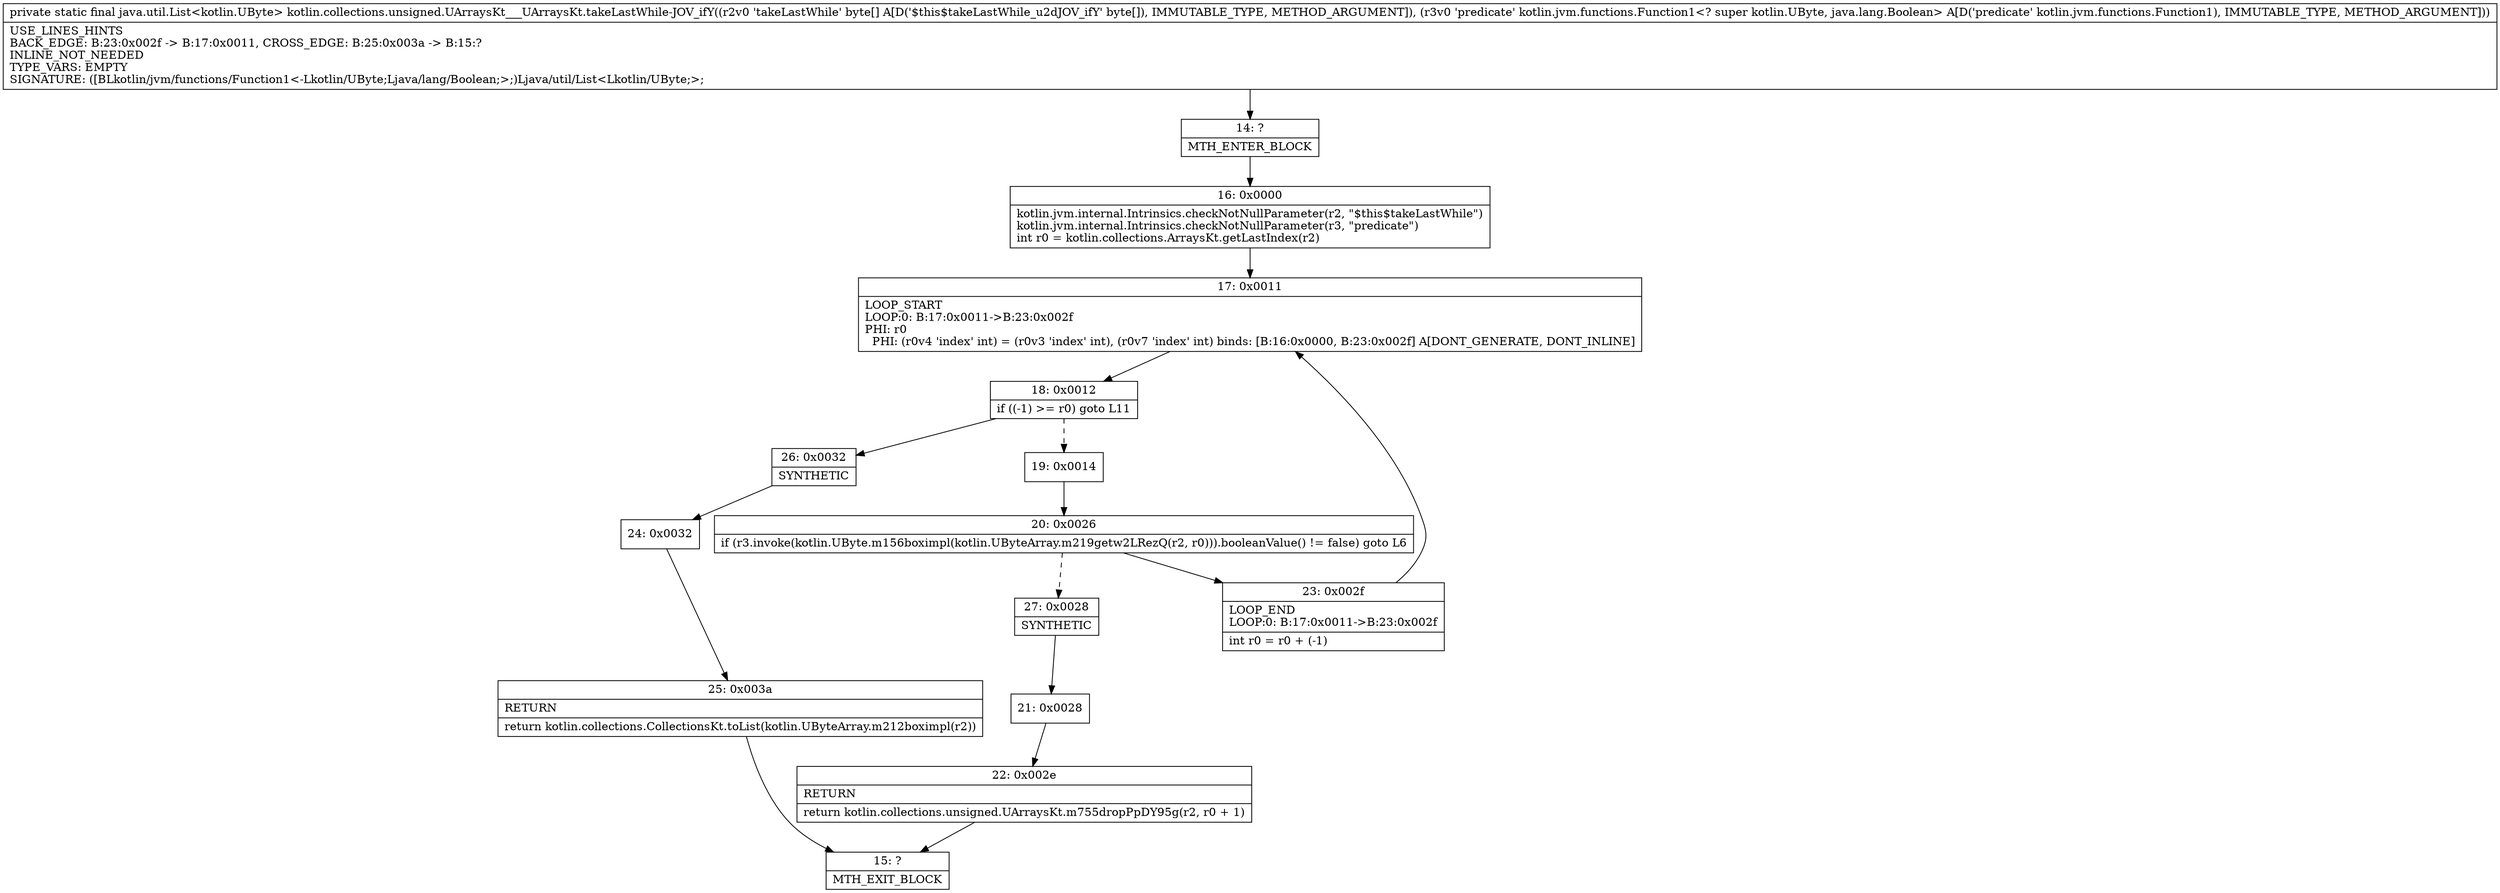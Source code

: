 digraph "CFG forkotlin.collections.unsigned.UArraysKt___UArraysKt.takeLastWhile\-JOV_ifY([BLkotlin\/jvm\/functions\/Function1;)Ljava\/util\/List;" {
Node_14 [shape=record,label="{14\:\ ?|MTH_ENTER_BLOCK\l}"];
Node_16 [shape=record,label="{16\:\ 0x0000|kotlin.jvm.internal.Intrinsics.checkNotNullParameter(r2, \"$this$takeLastWhile\")\lkotlin.jvm.internal.Intrinsics.checkNotNullParameter(r3, \"predicate\")\lint r0 = kotlin.collections.ArraysKt.getLastIndex(r2)\l}"];
Node_17 [shape=record,label="{17\:\ 0x0011|LOOP_START\lLOOP:0: B:17:0x0011\-\>B:23:0x002f\lPHI: r0 \l  PHI: (r0v4 'index' int) = (r0v3 'index' int), (r0v7 'index' int) binds: [B:16:0x0000, B:23:0x002f] A[DONT_GENERATE, DONT_INLINE]\l}"];
Node_18 [shape=record,label="{18\:\ 0x0012|if ((\-1) \>= r0) goto L11\l}"];
Node_19 [shape=record,label="{19\:\ 0x0014}"];
Node_20 [shape=record,label="{20\:\ 0x0026|if (r3.invoke(kotlin.UByte.m156boximpl(kotlin.UByteArray.m219getw2LRezQ(r2, r0))).booleanValue() != false) goto L6\l}"];
Node_23 [shape=record,label="{23\:\ 0x002f|LOOP_END\lLOOP:0: B:17:0x0011\-\>B:23:0x002f\l|int r0 = r0 + (\-1)\l}"];
Node_27 [shape=record,label="{27\:\ 0x0028|SYNTHETIC\l}"];
Node_21 [shape=record,label="{21\:\ 0x0028}"];
Node_22 [shape=record,label="{22\:\ 0x002e|RETURN\l|return kotlin.collections.unsigned.UArraysKt.m755dropPpDY95g(r2, r0 + 1)\l}"];
Node_15 [shape=record,label="{15\:\ ?|MTH_EXIT_BLOCK\l}"];
Node_26 [shape=record,label="{26\:\ 0x0032|SYNTHETIC\l}"];
Node_24 [shape=record,label="{24\:\ 0x0032}"];
Node_25 [shape=record,label="{25\:\ 0x003a|RETURN\l|return kotlin.collections.CollectionsKt.toList(kotlin.UByteArray.m212boximpl(r2))\l}"];
MethodNode[shape=record,label="{private static final java.util.List\<kotlin.UByte\> kotlin.collections.unsigned.UArraysKt___UArraysKt.takeLastWhile\-JOV_ifY((r2v0 'takeLastWhile' byte[] A[D('$this$takeLastWhile_u2dJOV_ifY' byte[]), IMMUTABLE_TYPE, METHOD_ARGUMENT]), (r3v0 'predicate' kotlin.jvm.functions.Function1\<? super kotlin.UByte, java.lang.Boolean\> A[D('predicate' kotlin.jvm.functions.Function1), IMMUTABLE_TYPE, METHOD_ARGUMENT]))  | USE_LINES_HINTS\lBACK_EDGE: B:23:0x002f \-\> B:17:0x0011, CROSS_EDGE: B:25:0x003a \-\> B:15:?\lINLINE_NOT_NEEDED\lTYPE_VARS: EMPTY\lSIGNATURE: ([BLkotlin\/jvm\/functions\/Function1\<\-Lkotlin\/UByte;Ljava\/lang\/Boolean;\>;)Ljava\/util\/List\<Lkotlin\/UByte;\>;\l}"];
MethodNode -> Node_14;Node_14 -> Node_16;
Node_16 -> Node_17;
Node_17 -> Node_18;
Node_18 -> Node_19[style=dashed];
Node_18 -> Node_26;
Node_19 -> Node_20;
Node_20 -> Node_23;
Node_20 -> Node_27[style=dashed];
Node_23 -> Node_17;
Node_27 -> Node_21;
Node_21 -> Node_22;
Node_22 -> Node_15;
Node_26 -> Node_24;
Node_24 -> Node_25;
Node_25 -> Node_15;
}

